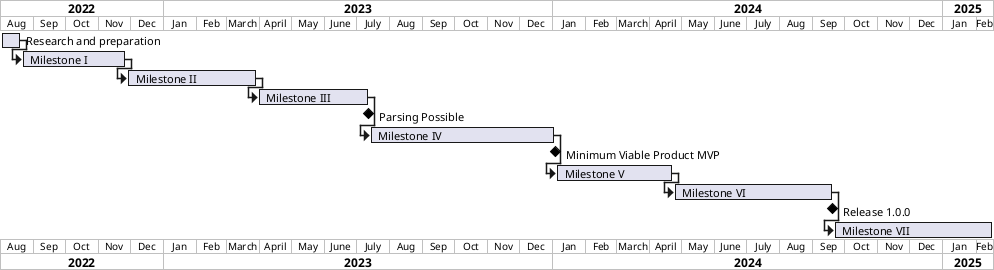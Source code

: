 @startgantt VisualLinkerScript Timeline
Project starts 2022-08-1
printscale monthly
[ Research and preparation ] requires 20 days
[ Milestone I ] starts at [ Research and preparation ]'s end
[ Milestone I ] requires 99 days
[ Milestone II ] starts at [ Milestone I ]'s end
[ Milestone II ] requires 122 days
[ Milestone III ] starts at [ Milestone II ]'s end
[ Milestone III ] requires 105 days
[ Parsing Possible  ] happens at [ Milestone III ]'s end
[ Milestone IV ] starts at [ Milestone III ]'s end
[ Milestone IV ] requires 175 days
[ Minimum Viable Product MVP ] happens at [ Milestone IV ]'s end
[ Milestone V ] starts at [ Milestone IV ]'s end
[ Milestone V ] requires 110 days
[ Milestone VI ] starts at [ Milestone V ]'s end
[ Milestone VI ] requires 150 days
[ Release 1.0.0 ] happens at [ Milestone VI ]'s end
[ Milestone VII ] starts at [ Milestone VI ]'s end
[ Milestone VII ] requires 150 days
@endgantt